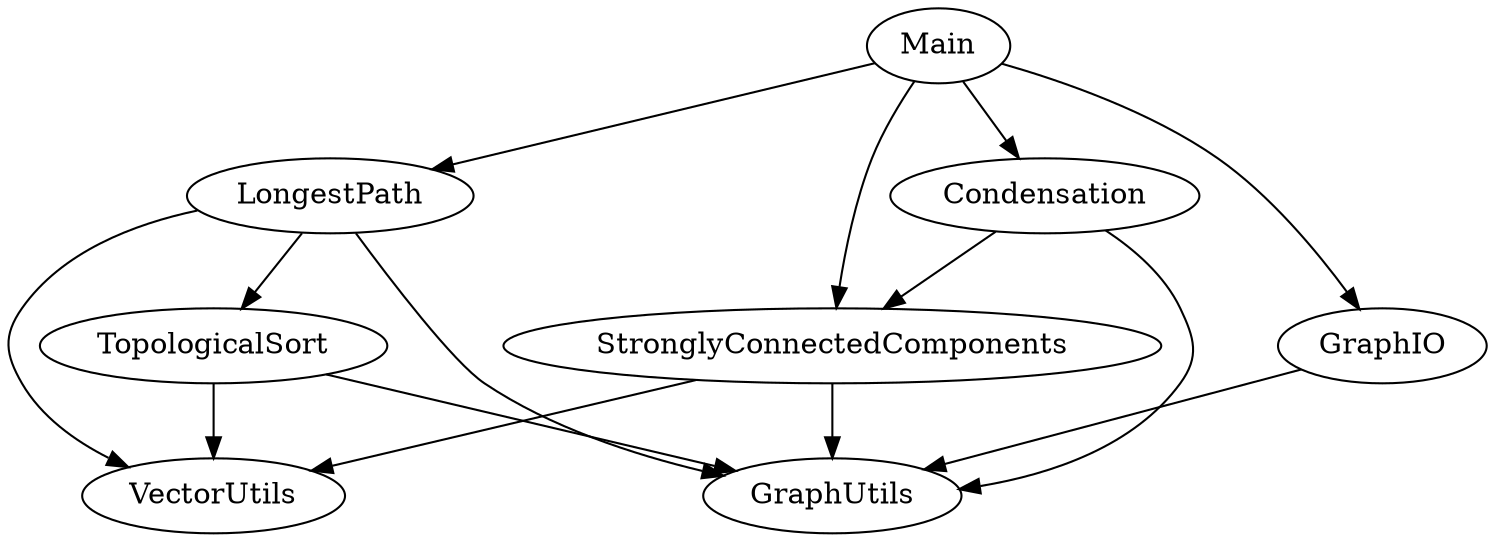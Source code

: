 digraph G {
u7[label="TopologicalSort"];
u6[label="LongestPath"];
u5[label="Condensation"];
u4[label="VectorUtils"];
u3[label="StronglyConnectedComponents"];
u2[label="GraphUtils"];
u1[label="GraphIO"];
u0[label="Main"];
u0 -> u1;
u0 -> u3;
u0 -> u5;
u0 -> u6;
u1 -> u2;
u3 -> u2;
u3 -> u4;
u5 -> u2;
u5 -> u3;
u6 -> u2;
u6 -> u4;
u6 -> u7;
u7 -> u2;
u7 -> u4;

}

